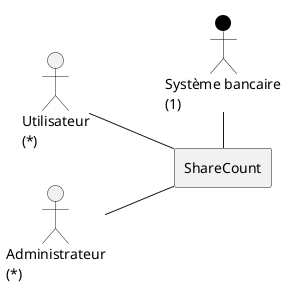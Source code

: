 @startuml "Diagramme de contexte statique"

left to right direction

skinparam actor {
BackgroundColor<< externe >> Black
BorderColor<< externe >> Black
StereotypeFontSize<< externe >> 0
}

actor "Utilisateur\n(*)" as User

actor "Administrateur\n(*)" as Admin

actor "Système bancaire\n(1)" << externe >> as SB

rectangle "ShareCount" as SC

User -- SC
Admin -- SC
SB - SC

@enduml